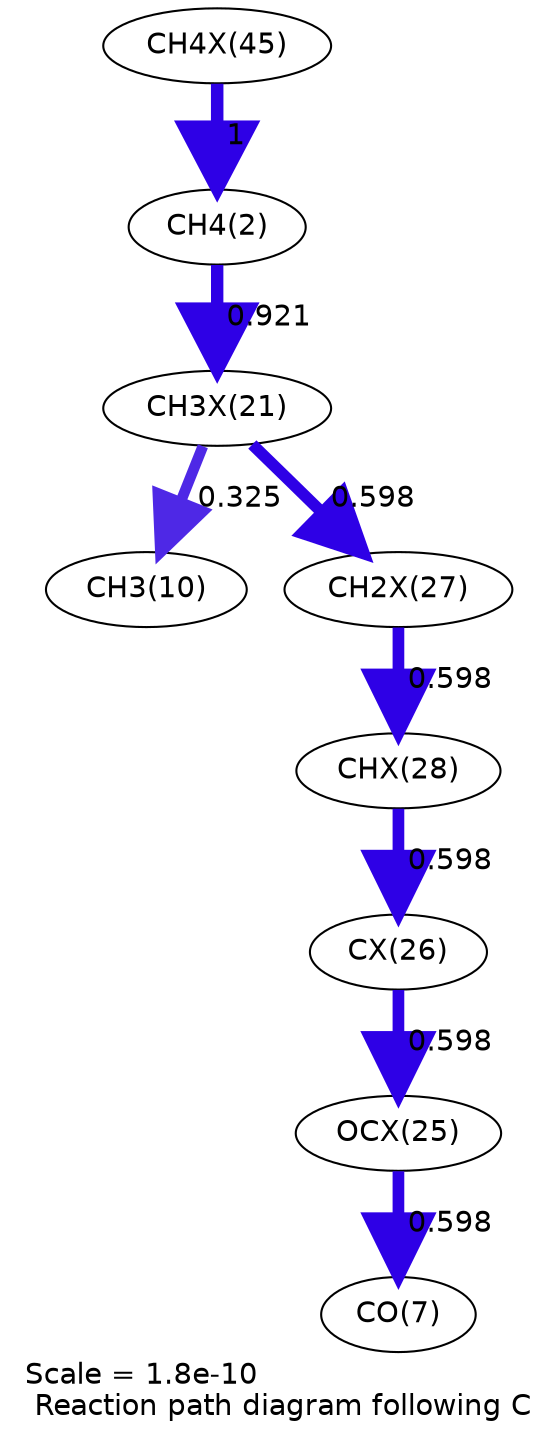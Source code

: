 digraph reaction_paths {
center=1;
s109 -> s4[fontname="Helvetica", penwidth=6, arrowsize=3, color="0.7, 1.5, 0.9"
, label=" 1"];
s4 -> s101[fontname="Helvetica", penwidth=5.94, arrowsize=2.97, color="0.7, 1.42, 0.9"
, label=" 0.921"];
s101 -> s12[fontname="Helvetica", penwidth=5.15, arrowsize=2.58, color="0.7, 0.825, 0.9"
, label=" 0.325"];
s101 -> s107[fontname="Helvetica", penwidth=5.61, arrowsize=2.81, color="0.7, 1.1, 0.9"
, label=" 0.598"];
s107 -> s108[fontname="Helvetica", penwidth=5.61, arrowsize=2.81, color="0.7, 1.1, 0.9"
, label=" 0.598"];
s108 -> s106[fontname="Helvetica", penwidth=5.61, arrowsize=2.81, color="0.7, 1.1, 0.9"
, label=" 0.598"];
s106 -> s105[fontname="Helvetica", penwidth=5.61, arrowsize=2.81, color="0.7, 1.1, 0.9"
, label=" 0.598"];
s105 -> s9[fontname="Helvetica", penwidth=5.61, arrowsize=2.81, color="0.7, 1.1, 0.9"
, label=" 0.598"];
s4 [ fontname="Helvetica", label="CH4(2)"];
s9 [ fontname="Helvetica", label="CO(7)"];
s12 [ fontname="Helvetica", label="CH3(10)"];
s101 [ fontname="Helvetica", label="CH3X(21)"];
s105 [ fontname="Helvetica", label="OCX(25)"];
s106 [ fontname="Helvetica", label="CX(26)"];
s107 [ fontname="Helvetica", label="CH2X(27)"];
s108 [ fontname="Helvetica", label="CHX(28)"];
s109 [ fontname="Helvetica", label="CH4X(45)"];
 label = "Scale = 1.8e-10\l Reaction path diagram following C";
 fontname = "Helvetica";
}
